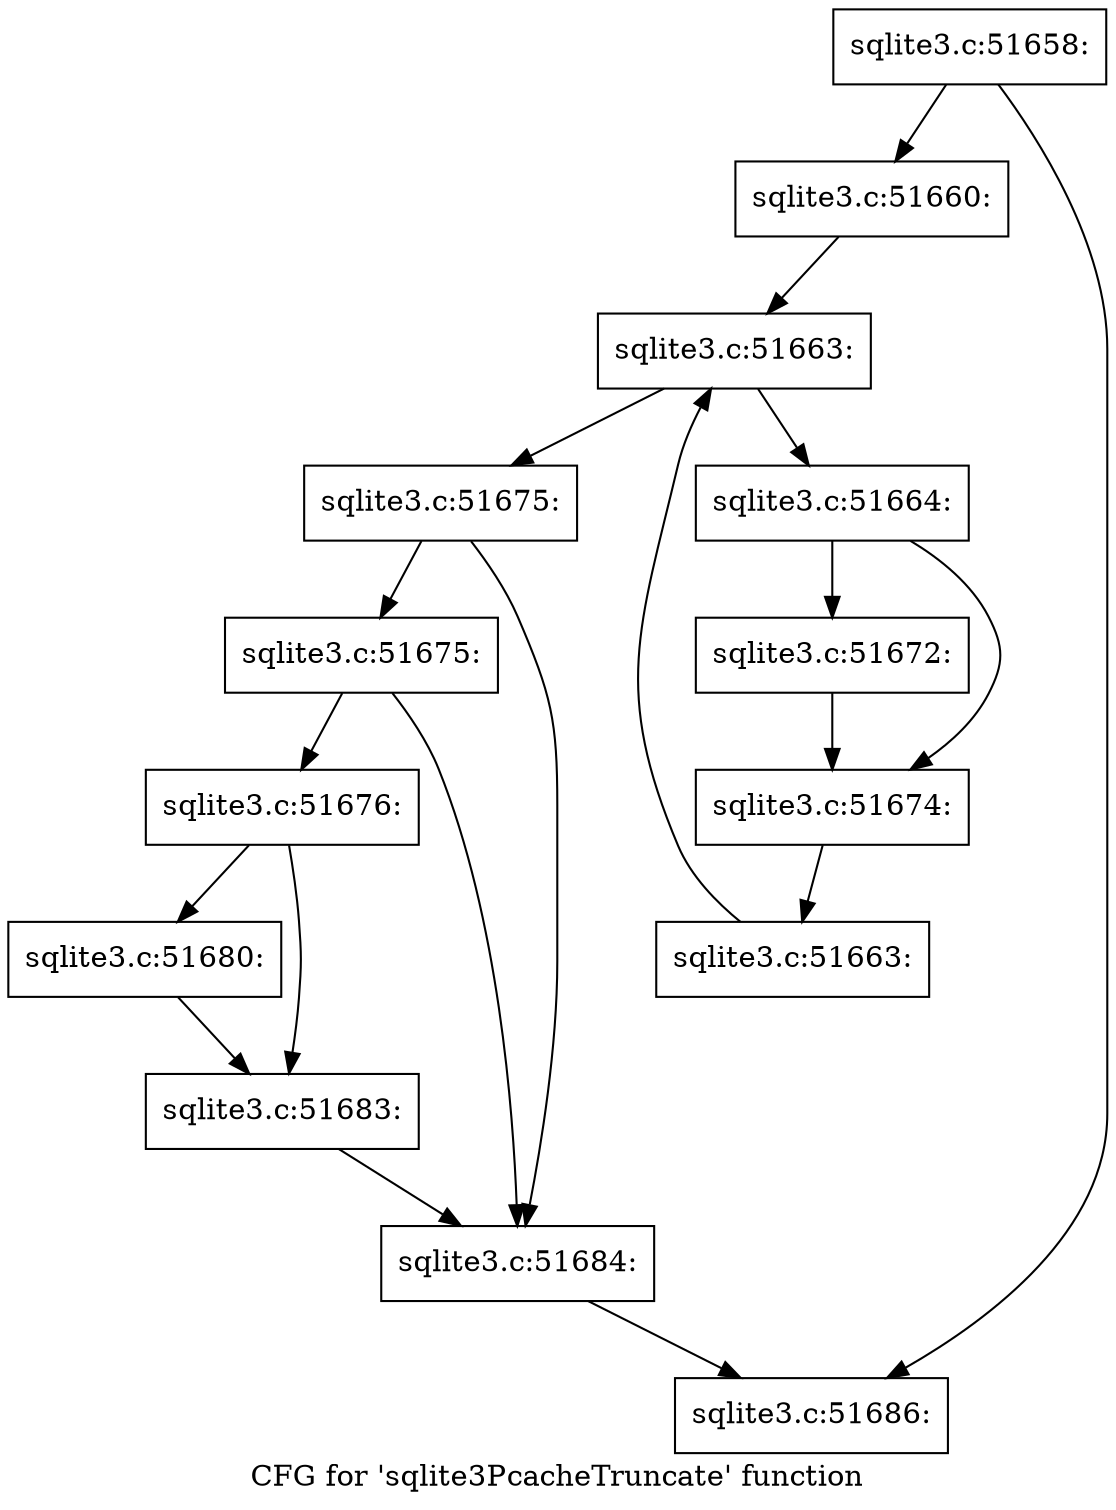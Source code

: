 digraph "CFG for 'sqlite3PcacheTruncate' function" {
	label="CFG for 'sqlite3PcacheTruncate' function";

	Node0x55c0f57ea280 [shape=record,label="{sqlite3.c:51658:}"];
	Node0x55c0f57ea280 -> Node0x55c0f75a9800;
	Node0x55c0f57ea280 -> Node0x55c0f75a9520;
	Node0x55c0f75a9800 [shape=record,label="{sqlite3.c:51660:}"];
	Node0x55c0f75a9800 -> Node0x55c0f75acc80;
	Node0x55c0f75acc80 [shape=record,label="{sqlite3.c:51663:}"];
	Node0x55c0f75acc80 -> Node0x55c0f75acea0;
	Node0x55c0f75acc80 -> Node0x55c0f75ac900;
	Node0x55c0f75acea0 [shape=record,label="{sqlite3.c:51664:}"];
	Node0x55c0f75acea0 -> Node0x55c0f75ad500;
	Node0x55c0f75acea0 -> Node0x55c0f75ad550;
	Node0x55c0f75ad500 [shape=record,label="{sqlite3.c:51672:}"];
	Node0x55c0f75ad500 -> Node0x55c0f75ad550;
	Node0x55c0f75ad550 [shape=record,label="{sqlite3.c:51674:}"];
	Node0x55c0f75ad550 -> Node0x55c0f75ace10;
	Node0x55c0f75ace10 [shape=record,label="{sqlite3.c:51663:}"];
	Node0x55c0f75ace10 -> Node0x55c0f75acc80;
	Node0x55c0f75ac900 [shape=record,label="{sqlite3.c:51675:}"];
	Node0x55c0f75ac900 -> Node0x55c0f75ae240;
	Node0x55c0f75ac900 -> Node0x55c0f75ae1f0;
	Node0x55c0f75ae240 [shape=record,label="{sqlite3.c:51675:}"];
	Node0x55c0f75ae240 -> Node0x55c0f75ae1a0;
	Node0x55c0f75ae240 -> Node0x55c0f75ae1f0;
	Node0x55c0f75ae1a0 [shape=record,label="{sqlite3.c:51676:}"];
	Node0x55c0f75ae1a0 -> Node0x55c0f75af100;
	Node0x55c0f75ae1a0 -> Node0x55c0f75af150;
	Node0x55c0f75af100 [shape=record,label="{sqlite3.c:51680:}"];
	Node0x55c0f75af100 -> Node0x55c0f75af150;
	Node0x55c0f75af150 [shape=record,label="{sqlite3.c:51683:}"];
	Node0x55c0f75af150 -> Node0x55c0f75ae1f0;
	Node0x55c0f75ae1f0 [shape=record,label="{sqlite3.c:51684:}"];
	Node0x55c0f75ae1f0 -> Node0x55c0f75a9520;
	Node0x55c0f75a9520 [shape=record,label="{sqlite3.c:51686:}"];
}
